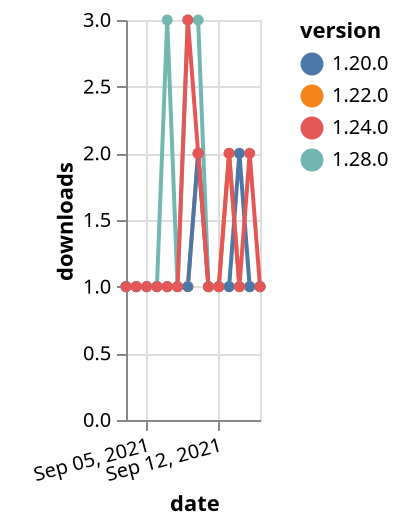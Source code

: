 {"$schema": "https://vega.github.io/schema/vega-lite/v5.json", "description": "A simple bar chart with embedded data.", "data": {"values": [{"date": "2021-09-03", "total": 236, "delta": 1, "version": "1.22.0"}, {"date": "2021-09-04", "total": 237, "delta": 1, "version": "1.22.0"}, {"date": "2021-09-05", "total": 238, "delta": 1, "version": "1.22.0"}, {"date": "2021-09-06", "total": 239, "delta": 1, "version": "1.22.0"}, {"date": "2021-09-07", "total": 240, "delta": 1, "version": "1.22.0"}, {"date": "2021-09-08", "total": 241, "delta": 1, "version": "1.22.0"}, {"date": "2021-09-09", "total": 242, "delta": 1, "version": "1.22.0"}, {"date": "2021-09-10", "total": 244, "delta": 2, "version": "1.22.0"}, {"date": "2021-09-11", "total": 245, "delta": 1, "version": "1.22.0"}, {"date": "2021-09-12", "total": 246, "delta": 1, "version": "1.22.0"}, {"date": "2021-09-13", "total": 248, "delta": 2, "version": "1.22.0"}, {"date": "2021-09-14", "total": 249, "delta": 1, "version": "1.22.0"}, {"date": "2021-09-15", "total": 250, "delta": 1, "version": "1.22.0"}, {"date": "2021-09-16", "total": 251, "delta": 1, "version": "1.22.0"}, {"date": "2021-09-03", "total": 226, "delta": 1, "version": "1.28.0"}, {"date": "2021-09-04", "total": 227, "delta": 1, "version": "1.28.0"}, {"date": "2021-09-05", "total": 228, "delta": 1, "version": "1.28.0"}, {"date": "2021-09-06", "total": 229, "delta": 1, "version": "1.28.0"}, {"date": "2021-09-07", "total": 232, "delta": 3, "version": "1.28.0"}, {"date": "2021-09-08", "total": 233, "delta": 1, "version": "1.28.0"}, {"date": "2021-09-09", "total": 236, "delta": 3, "version": "1.28.0"}, {"date": "2021-09-10", "total": 239, "delta": 3, "version": "1.28.0"}, {"date": "2021-09-11", "total": 240, "delta": 1, "version": "1.28.0"}, {"date": "2021-09-12", "total": 241, "delta": 1, "version": "1.28.0"}, {"date": "2021-09-13", "total": 242, "delta": 1, "version": "1.28.0"}, {"date": "2021-09-14", "total": 243, "delta": 1, "version": "1.28.0"}, {"date": "2021-09-15", "total": 244, "delta": 1, "version": "1.28.0"}, {"date": "2021-09-16", "total": 245, "delta": 1, "version": "1.28.0"}, {"date": "2021-09-03", "total": 649, "delta": 1, "version": "1.20.0"}, {"date": "2021-09-04", "total": 650, "delta": 1, "version": "1.20.0"}, {"date": "2021-09-05", "total": 651, "delta": 1, "version": "1.20.0"}, {"date": "2021-09-06", "total": 652, "delta": 1, "version": "1.20.0"}, {"date": "2021-09-07", "total": 653, "delta": 1, "version": "1.20.0"}, {"date": "2021-09-08", "total": 654, "delta": 1, "version": "1.20.0"}, {"date": "2021-09-09", "total": 655, "delta": 1, "version": "1.20.0"}, {"date": "2021-09-10", "total": 657, "delta": 2, "version": "1.20.0"}, {"date": "2021-09-11", "total": 658, "delta": 1, "version": "1.20.0"}, {"date": "2021-09-12", "total": 659, "delta": 1, "version": "1.20.0"}, {"date": "2021-09-13", "total": 660, "delta": 1, "version": "1.20.0"}, {"date": "2021-09-14", "total": 662, "delta": 2, "version": "1.20.0"}, {"date": "2021-09-15", "total": 663, "delta": 1, "version": "1.20.0"}, {"date": "2021-09-16", "total": 664, "delta": 1, "version": "1.20.0"}, {"date": "2021-09-03", "total": 326, "delta": 1, "version": "1.24.0"}, {"date": "2021-09-04", "total": 327, "delta": 1, "version": "1.24.0"}, {"date": "2021-09-05", "total": 328, "delta": 1, "version": "1.24.0"}, {"date": "2021-09-06", "total": 329, "delta": 1, "version": "1.24.0"}, {"date": "2021-09-07", "total": 330, "delta": 1, "version": "1.24.0"}, {"date": "2021-09-08", "total": 331, "delta": 1, "version": "1.24.0"}, {"date": "2021-09-09", "total": 334, "delta": 3, "version": "1.24.0"}, {"date": "2021-09-10", "total": 336, "delta": 2, "version": "1.24.0"}, {"date": "2021-09-11", "total": 337, "delta": 1, "version": "1.24.0"}, {"date": "2021-09-12", "total": 338, "delta": 1, "version": "1.24.0"}, {"date": "2021-09-13", "total": 340, "delta": 2, "version": "1.24.0"}, {"date": "2021-09-14", "total": 341, "delta": 1, "version": "1.24.0"}, {"date": "2021-09-15", "total": 343, "delta": 2, "version": "1.24.0"}, {"date": "2021-09-16", "total": 344, "delta": 1, "version": "1.24.0"}]}, "width": "container", "mark": {"type": "line", "point": {"filled": true}}, "encoding": {"x": {"field": "date", "type": "temporal", "timeUnit": "yearmonthdate", "title": "date", "axis": {"labelAngle": -15}}, "y": {"field": "delta", "type": "quantitative", "title": "downloads"}, "color": {"field": "version", "type": "nominal"}, "tooltip": {"field": "delta"}}}